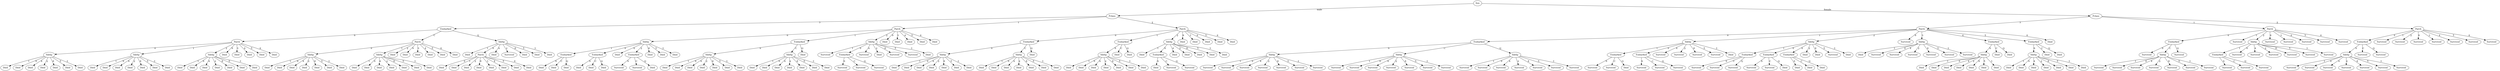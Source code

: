digraph Titanic {
	"498ba36c-857e-11eb-9189-4ccc6abbba53" [label=Sex]
	"498fbf62-857e-11eb-ad97-4ccc6abbba53" [label=Pclass]
	"49931868-857e-11eb-b3c4-4ccc6abbba53" [label=Embarked]
	"499622cc-857e-11eb-92b4-4ccc6abbba53" [label=Parch]
	"49973380-857e-11eb-b265-4ccc6abbba53" [label=SibSp]
	"49975a76-857e-11eb-984a-4ccc6abbba53" [label=Died]
	"49973380-857e-11eb-b265-4ccc6abbba53" -> "49975a76-857e-11eb-984a-4ccc6abbba53" [label=1]
	"4997816c-857e-11eb-8178-4ccc6abbba53" [label=Died]
	"49973380-857e-11eb-b265-4ccc6abbba53" -> "4997816c-857e-11eb-8178-4ccc6abbba53" [label=0]
	"4997a862-857e-11eb-801a-4ccc6abbba53" [label=Died]
	"49973380-857e-11eb-b265-4ccc6abbba53" -> "4997a862-857e-11eb-801a-4ccc6abbba53" [label=4]
	"4997a863-857e-11eb-b05a-4ccc6abbba53" [label=Died]
	"49973380-857e-11eb-b265-4ccc6abbba53" -> "4997a863-857e-11eb-b05a-4ccc6abbba53" [label=2]
	"4997cf58-857e-11eb-9d03-4ccc6abbba53" [label=Died]
	"49973380-857e-11eb-b265-4ccc6abbba53" -> "4997cf58-857e-11eb-9d03-4ccc6abbba53" [label=8]
	"4997f64c-857e-11eb-98c8-4ccc6abbba53" [label=Died]
	"49973380-857e-11eb-b265-4ccc6abbba53" -> "4997f64c-857e-11eb-98c8-4ccc6abbba53" [label=5]
	"49981d40-857e-11eb-87c3-4ccc6abbba53" [label=Died]
	"49973380-857e-11eb-b265-4ccc6abbba53" -> "49981d40-857e-11eb-87c3-4ccc6abbba53" [label=3]
	"499622cc-857e-11eb-92b4-4ccc6abbba53" -> "49973380-857e-11eb-b265-4ccc6abbba53" [label=0]
	"49990700-857e-11eb-9fc5-4ccc6abbba53" [label=SibSp]
	"49992df6-857e-11eb-8fd0-4ccc6abbba53" [label=Died]
	"49990700-857e-11eb-9fc5-4ccc6abbba53" -> "49992df6-857e-11eb-8fd0-4ccc6abbba53" [label=1]
	"499954ec-857e-11eb-ae34-4ccc6abbba53" [label=Died]
	"49990700-857e-11eb-9fc5-4ccc6abbba53" -> "499954ec-857e-11eb-ae34-4ccc6abbba53" [label=0]
	"49997be2-857e-11eb-92ad-4ccc6abbba53" [label=Died]
	"49990700-857e-11eb-9fc5-4ccc6abbba53" -> "49997be2-857e-11eb-92ad-4ccc6abbba53" [label=4]
	"49997be3-857e-11eb-b10e-4ccc6abbba53" [label=Died]
	"49990700-857e-11eb-9fc5-4ccc6abbba53" -> "49997be3-857e-11eb-b10e-4ccc6abbba53" [label=2]
	"4999a2d8-857e-11eb-b99f-4ccc6abbba53" [label=Died]
	"49990700-857e-11eb-9fc5-4ccc6abbba53" -> "4999a2d8-857e-11eb-b99f-4ccc6abbba53" [label=8]
	"4999c9ca-857e-11eb-a239-4ccc6abbba53" [label=Died]
	"49990700-857e-11eb-9fc5-4ccc6abbba53" -> "4999c9ca-857e-11eb-a239-4ccc6abbba53" [label=5]
	"4999f0c0-857e-11eb-ad06-4ccc6abbba53" [label=Died]
	"49990700-857e-11eb-9fc5-4ccc6abbba53" -> "4999f0c0-857e-11eb-ad06-4ccc6abbba53" [label=3]
	"499622cc-857e-11eb-92b4-4ccc6abbba53" -> "49990700-857e-11eb-9fc5-4ccc6abbba53" [label=1]
	"499b7658-857e-11eb-b822-4ccc6abbba53" [label=SibSp]
	"499b9d4c-857e-11eb-b512-4ccc6abbba53" [label=Died]
	"499b7658-857e-11eb-b822-4ccc6abbba53" -> "499b9d4c-857e-11eb-b512-4ccc6abbba53" [label=1]
	"499bc440-857e-11eb-ae77-4ccc6abbba53" [label=Died]
	"499b7658-857e-11eb-b822-4ccc6abbba53" -> "499bc440-857e-11eb-ae77-4ccc6abbba53" [label=0]
	"499beb36-857e-11eb-8b77-4ccc6abbba53" [label=Died]
	"499b7658-857e-11eb-b822-4ccc6abbba53" -> "499beb36-857e-11eb-8b77-4ccc6abbba53" [label=4]
	"499c122c-857e-11eb-a2d7-4ccc6abbba53" [label=Died]
	"499b7658-857e-11eb-b822-4ccc6abbba53" -> "499c122c-857e-11eb-a2d7-4ccc6abbba53" [label=2]
	"499c122d-857e-11eb-ac6c-4ccc6abbba53" [label=Died]
	"499b7658-857e-11eb-b822-4ccc6abbba53" -> "499c122d-857e-11eb-ac6c-4ccc6abbba53" [label=8]
	"499c3922-857e-11eb-bea0-4ccc6abbba53" [label=Died]
	"499b7658-857e-11eb-b822-4ccc6abbba53" -> "499c3922-857e-11eb-bea0-4ccc6abbba53" [label=5]
	"499c3923-857e-11eb-92ee-4ccc6abbba53" [label=Died]
	"499b7658-857e-11eb-b822-4ccc6abbba53" -> "499c3923-857e-11eb-92ee-4ccc6abbba53" [label=3]
	"499622cc-857e-11eb-92b4-4ccc6abbba53" -> "499b7658-857e-11eb-b822-4ccc6abbba53" [label=2]
	"499c6018-857e-11eb-88f2-4ccc6abbba53" [label=Died]
	"499622cc-857e-11eb-92b4-4ccc6abbba53" -> "499c6018-857e-11eb-88f2-4ccc6abbba53" [label=9]
	"499c6019-857e-11eb-97b0-4ccc6abbba53" [label=Died]
	"499622cc-857e-11eb-92b4-4ccc6abbba53" -> "499c6019-857e-11eb-97b0-4ccc6abbba53" [label=3]
	"499c870c-857e-11eb-9d4e-4ccc6abbba53" [label=Died]
	"499622cc-857e-11eb-92b4-4ccc6abbba53" -> "499c870c-857e-11eb-9d4e-4ccc6abbba53" [label=4]
	"499cae00-857e-11eb-a437-4ccc6abbba53" [label=Died]
	"499622cc-857e-11eb-92b4-4ccc6abbba53" -> "499cae00-857e-11eb-a437-4ccc6abbba53" [label=5]
	"499cae01-857e-11eb-a38c-4ccc6abbba53" [label=Died]
	"499622cc-857e-11eb-92b4-4ccc6abbba53" -> "499cae01-857e-11eb-a38c-4ccc6abbba53" [label=6]
	"49931868-857e-11eb-b3c4-4ccc6abbba53" -> "499622cc-857e-11eb-92b4-4ccc6abbba53" [label=S]
	"499e0c98-857e-11eb-aa0f-4ccc6abbba53" [label=Parch]
	"499ecf62-857e-11eb-a047-4ccc6abbba53" [label=SibSp]
	"499ecf63-857e-11eb-85e4-4ccc6abbba53" [label=Died]
	"499ecf62-857e-11eb-a047-4ccc6abbba53" -> "499ecf63-857e-11eb-85e4-4ccc6abbba53" [label=1]
	"499ef658-857e-11eb-87f0-4ccc6abbba53" [label=Died]
	"499ecf62-857e-11eb-a047-4ccc6abbba53" -> "499ef658-857e-11eb-87f0-4ccc6abbba53" [label=0]
	"499f1d4c-857e-11eb-8660-4ccc6abbba53" [label=Died]
	"499ecf62-857e-11eb-a047-4ccc6abbba53" -> "499f1d4c-857e-11eb-8660-4ccc6abbba53" [label=4]
	"499f4442-857e-11eb-b476-4ccc6abbba53" [label=Died]
	"499ecf62-857e-11eb-a047-4ccc6abbba53" -> "499f4442-857e-11eb-b476-4ccc6abbba53" [label=2]
	"499f6b36-857e-11eb-85b9-4ccc6abbba53" [label=Died]
	"499ecf62-857e-11eb-a047-4ccc6abbba53" -> "499f6b36-857e-11eb-85b9-4ccc6abbba53" [label=8]
	"499f6b37-857e-11eb-9233-4ccc6abbba53" [label=Died]
	"499ecf62-857e-11eb-a047-4ccc6abbba53" -> "499f6b37-857e-11eb-9233-4ccc6abbba53" [label=5]
	"499f922c-857e-11eb-9490-4ccc6abbba53" [label=Died]
	"499ecf62-857e-11eb-a047-4ccc6abbba53" -> "499f922c-857e-11eb-9490-4ccc6abbba53" [label=3]
	"499e0c98-857e-11eb-aa0f-4ccc6abbba53" -> "499ecf62-857e-11eb-a047-4ccc6abbba53" [label=0]
	"49a02e00-857e-11eb-a786-4ccc6abbba53" [label=SibSp]
	"49a054f6-857e-11eb-8140-4ccc6abbba53" [label=Died]
	"49a02e00-857e-11eb-a786-4ccc6abbba53" -> "49a054f6-857e-11eb-8140-4ccc6abbba53" [label=1]
	"49a054f7-857e-11eb-a833-4ccc6abbba53" [label=Died]
	"49a02e00-857e-11eb-a786-4ccc6abbba53" -> "49a054f7-857e-11eb-a833-4ccc6abbba53" [label=0]
	"49a07bec-857e-11eb-84a0-4ccc6abbba53" [label=Died]
	"49a02e00-857e-11eb-a786-4ccc6abbba53" -> "49a07bec-857e-11eb-84a0-4ccc6abbba53" [label=4]
	"49a0a2e2-857e-11eb-b929-4ccc6abbba53" [label=Died]
	"49a02e00-857e-11eb-a786-4ccc6abbba53" -> "49a0a2e2-857e-11eb-b929-4ccc6abbba53" [label=2]
	"49a0c9d8-857e-11eb-9e95-4ccc6abbba53" [label=Died]
	"49a02e00-857e-11eb-a786-4ccc6abbba53" -> "49a0c9d8-857e-11eb-9e95-4ccc6abbba53" [label=8]
	"49a0c9d9-857e-11eb-97c8-4ccc6abbba53" [label=Died]
	"49a02e00-857e-11eb-a786-4ccc6abbba53" -> "49a0c9d9-857e-11eb-97c8-4ccc6abbba53" [label=5]
	"49a0f0ca-857e-11eb-9a34-4ccc6abbba53" [label=Died]
	"49a02e00-857e-11eb-a786-4ccc6abbba53" -> "49a0f0ca-857e-11eb-9a34-4ccc6abbba53" [label=3]
	"499e0c98-857e-11eb-aa0f-4ccc6abbba53" -> "49a02e00-857e-11eb-a786-4ccc6abbba53" [label=1]
	"49a117c0-857e-11eb-b74a-4ccc6abbba53" [label=Died]
	"499e0c98-857e-11eb-aa0f-4ccc6abbba53" -> "49a117c0-857e-11eb-b74a-4ccc6abbba53" [label=2]
	"49a13eb6-857e-11eb-9f8a-4ccc6abbba53" [label=Died]
	"499e0c98-857e-11eb-aa0f-4ccc6abbba53" -> "49a13eb6-857e-11eb-9f8a-4ccc6abbba53" [label=9]
	"49a165ac-857e-11eb-9484-4ccc6abbba53" [label=Died]
	"499e0c98-857e-11eb-aa0f-4ccc6abbba53" -> "49a165ac-857e-11eb-9484-4ccc6abbba53" [label=3]
	"49a165ad-857e-11eb-a55f-4ccc6abbba53" [label=Died]
	"499e0c98-857e-11eb-aa0f-4ccc6abbba53" -> "49a165ad-857e-11eb-a55f-4ccc6abbba53" [label=4]
	"49a18ca2-857e-11eb-9dbe-4ccc6abbba53" [label=Died]
	"499e0c98-857e-11eb-aa0f-4ccc6abbba53" -> "49a18ca2-857e-11eb-9dbe-4ccc6abbba53" [label=5]
	"49a1b398-857e-11eb-bcfa-4ccc6abbba53" [label=Died]
	"499e0c98-857e-11eb-aa0f-4ccc6abbba53" -> "49a1b398-857e-11eb-bcfa-4ccc6abbba53" [label=6]
	"49931868-857e-11eb-b3c4-4ccc6abbba53" -> "499e0c98-857e-11eb-aa0f-4ccc6abbba53" [label=C]
	"49a31236-857e-11eb-ab79-4ccc6abbba53" [label=SibSp]
	"49a3392c-857e-11eb-bcfc-4ccc6abbba53" [label=Died]
	"49a31236-857e-11eb-ab79-4ccc6abbba53" -> "49a3392c-857e-11eb-bcfc-4ccc6abbba53" [label=1]
	"49a38718-857e-11eb-a217-4ccc6abbba53" [label=Parch]
	"49a3ae0a-857e-11eb-abb8-4ccc6abbba53" [label=Died]
	"49a38718-857e-11eb-a217-4ccc6abbba53" -> "49a3ae0a-857e-11eb-abb8-4ccc6abbba53" [label=0]
	"49a3d500-857e-11eb-96c6-4ccc6abbba53" [label=Died]
	"49a38718-857e-11eb-a217-4ccc6abbba53" -> "49a3d500-857e-11eb-96c6-4ccc6abbba53" [label=1]
	"49a3fbf6-857e-11eb-aa84-4ccc6abbba53" [label=Died]
	"49a38718-857e-11eb-a217-4ccc6abbba53" -> "49a3fbf6-857e-11eb-aa84-4ccc6abbba53" [label=2]
	"49a3fbf7-857e-11eb-b6c0-4ccc6abbba53" [label=Died]
	"49a38718-857e-11eb-a217-4ccc6abbba53" -> "49a3fbf7-857e-11eb-b6c0-4ccc6abbba53" [label=9]
	"49a422ec-857e-11eb-b4ad-4ccc6abbba53" [label=Died]
	"49a38718-857e-11eb-a217-4ccc6abbba53" -> "49a422ec-857e-11eb-b4ad-4ccc6abbba53" [label=3]
	"49a449e2-857e-11eb-b1fd-4ccc6abbba53" [label=Died]
	"49a38718-857e-11eb-a217-4ccc6abbba53" -> "49a449e2-857e-11eb-b1fd-4ccc6abbba53" [label=4]
	"49a470d8-857e-11eb-8de4-4ccc6abbba53" [label=Died]
	"49a38718-857e-11eb-a217-4ccc6abbba53" -> "49a470d8-857e-11eb-8de4-4ccc6abbba53" [label=5]
	"49a470d9-857e-11eb-98e2-4ccc6abbba53" [label=Died]
	"49a38718-857e-11eb-a217-4ccc6abbba53" -> "49a470d9-857e-11eb-98e2-4ccc6abbba53" [label=6]
	"49a31236-857e-11eb-ab79-4ccc6abbba53" -> "49a38718-857e-11eb-a217-4ccc6abbba53" [label=0]
	"49a4bec6-857e-11eb-8c33-4ccc6abbba53" [label=Died]
	"49a31236-857e-11eb-ab79-4ccc6abbba53" -> "49a4bec6-857e-11eb-8c33-4ccc6abbba53" [label=4]
	"49a4bec7-857e-11eb-869a-4ccc6abbba53" [label=Survived]
	"49a31236-857e-11eb-ab79-4ccc6abbba53" -> "49a4bec7-857e-11eb-869a-4ccc6abbba53" [label=2]
	"49a4e5b4-857e-11eb-a111-4ccc6abbba53" [label=Died]
	"49a31236-857e-11eb-ab79-4ccc6abbba53" -> "49a4e5b4-857e-11eb-a111-4ccc6abbba53" [label=8]
	"49a50ca8-857e-11eb-8266-4ccc6abbba53" [label=Died]
	"49a31236-857e-11eb-ab79-4ccc6abbba53" -> "49a50ca8-857e-11eb-8266-4ccc6abbba53" [label=5]
	"49a533ae-857e-11eb-a462-4ccc6abbba53" [label=Died]
	"49a31236-857e-11eb-ab79-4ccc6abbba53" -> "49a533ae-857e-11eb-a462-4ccc6abbba53" [label=3]
	"49931868-857e-11eb-b3c4-4ccc6abbba53" -> "49a31236-857e-11eb-ab79-4ccc6abbba53" [label=Q]
	"498fbf62-857e-11eb-ad97-4ccc6abbba53" -> "49931868-857e-11eb-b3c4-4ccc6abbba53" [label=3]
	"49a7c9f4-857e-11eb-b627-4ccc6abbba53" [label=Parch]
	"49a94f8a-857e-11eb-a36f-4ccc6abbba53" [label=SibSp]
	"49a9eb5e-857e-11eb-822b-4ccc6abbba53" [label=Embarked]
	"49aa1254-857e-11eb-bfe6-4ccc6abbba53" [label=Died]
	"49a9eb5e-857e-11eb-822b-4ccc6abbba53" -> "49aa1254-857e-11eb-bfe6-4ccc6abbba53" [label=S]
	"49aa394a-857e-11eb-827e-4ccc6abbba53" [label=Died]
	"49a9eb5e-857e-11eb-822b-4ccc6abbba53" -> "49aa394a-857e-11eb-827e-4ccc6abbba53" [label=C]
	"49aa6040-857e-11eb-a8b7-4ccc6abbba53" [label=Died]
	"49a9eb5e-857e-11eb-822b-4ccc6abbba53" -> "49aa6040-857e-11eb-a8b7-4ccc6abbba53" [label=Q]
	"49a94f8a-857e-11eb-a36f-4ccc6abbba53" -> "49a9eb5e-857e-11eb-822b-4ccc6abbba53" [label=1]
	"49aafc14-857e-11eb-9142-4ccc6abbba53" [label=Embarked]
	"49ab230a-857e-11eb-8a88-4ccc6abbba53" [label=Died]
	"49aafc14-857e-11eb-9142-4ccc6abbba53" -> "49ab230a-857e-11eb-8a88-4ccc6abbba53" [label=S]
	"49ab4a00-857e-11eb-800b-4ccc6abbba53" [label=Died]
	"49aafc14-857e-11eb-9142-4ccc6abbba53" -> "49ab4a00-857e-11eb-800b-4ccc6abbba53" [label=C]
	"49ab4a01-857e-11eb-bd1e-4ccc6abbba53" [label=Died]
	"49aafc14-857e-11eb-9142-4ccc6abbba53" -> "49ab4a01-857e-11eb-bd1e-4ccc6abbba53" [label=Q]
	"49a94f8a-857e-11eb-a36f-4ccc6abbba53" -> "49aafc14-857e-11eb-9142-4ccc6abbba53" [label=0]
	"49ab70f6-857e-11eb-b953-4ccc6abbba53" [label=Died]
	"49a94f8a-857e-11eb-a36f-4ccc6abbba53" -> "49ab70f6-857e-11eb-b953-4ccc6abbba53" [label=4]
	"49ac0ccc-857e-11eb-a195-4ccc6abbba53" [label=Embarked]
	"49ac33c0-857e-11eb-8eb9-4ccc6abbba53" [label=Survived]
	"49ac0ccc-857e-11eb-a195-4ccc6abbba53" -> "49ac33c0-857e-11eb-8eb9-4ccc6abbba53" [label=S]
	"49ac5ab6-857e-11eb-b664-4ccc6abbba53" [label=Survived]
	"49ac0ccc-857e-11eb-a195-4ccc6abbba53" -> "49ac5ab6-857e-11eb-b664-4ccc6abbba53" [label=C]
	"49ac5ab7-857e-11eb-afc3-4ccc6abbba53" [label=Died]
	"49ac0ccc-857e-11eb-a195-4ccc6abbba53" -> "49ac5ab7-857e-11eb-afc3-4ccc6abbba53" [label=Q]
	"49a94f8a-857e-11eb-a36f-4ccc6abbba53" -> "49ac0ccc-857e-11eb-a195-4ccc6abbba53" [label=2]
	"49ac81a8-857e-11eb-bdae-4ccc6abbba53" [label=Died]
	"49a94f8a-857e-11eb-a36f-4ccc6abbba53" -> "49ac81a8-857e-11eb-bdae-4ccc6abbba53" [label=8]
	"49aca89e-857e-11eb-a6b0-4ccc6abbba53" [label=Died]
	"49a94f8a-857e-11eb-a36f-4ccc6abbba53" -> "49aca89e-857e-11eb-a6b0-4ccc6abbba53" [label=5]
	"49accf94-857e-11eb-8ee9-4ccc6abbba53" [label=Died]
	"49a94f8a-857e-11eb-a36f-4ccc6abbba53" -> "49accf94-857e-11eb-8ee9-4ccc6abbba53" [label=3]
	"49a7c9f4-857e-11eb-b627-4ccc6abbba53" -> "49a94f8a-857e-11eb-a36f-4ccc6abbba53" [label=0]
	"49ade04a-857e-11eb-90e8-4ccc6abbba53" [label=Embarked]
	"49ae7c1c-857e-11eb-9d26-4ccc6abbba53" [label=SibSp]
	"49aea30a-857e-11eb-b616-4ccc6abbba53" [label=Died]
	"49ae7c1c-857e-11eb-9d26-4ccc6abbba53" -> "49aea30a-857e-11eb-b616-4ccc6abbba53" [label=1]
	"49aea30b-857e-11eb-8a84-4ccc6abbba53" [label=Died]
	"49ae7c1c-857e-11eb-9d26-4ccc6abbba53" -> "49aea30b-857e-11eb-8a84-4ccc6abbba53" [label=0]
	"49aeca00-857e-11eb-85e0-4ccc6abbba53" [label=Died]
	"49ae7c1c-857e-11eb-9d26-4ccc6abbba53" -> "49aeca00-857e-11eb-85e0-4ccc6abbba53" [label=4]
	"49aef0f6-857e-11eb-9751-4ccc6abbba53" [label=Died]
	"49ae7c1c-857e-11eb-9d26-4ccc6abbba53" -> "49aef0f6-857e-11eb-9751-4ccc6abbba53" [label=2]
	"49af17ec-857e-11eb-a254-4ccc6abbba53" [label=Died]
	"49ae7c1c-857e-11eb-9d26-4ccc6abbba53" -> "49af17ec-857e-11eb-a254-4ccc6abbba53" [label=8]
	"49af3ee2-857e-11eb-a501-4ccc6abbba53" [label=Died]
	"49ae7c1c-857e-11eb-9d26-4ccc6abbba53" -> "49af3ee2-857e-11eb-a501-4ccc6abbba53" [label=5]
	"49af3ee3-857e-11eb-839f-4ccc6abbba53" [label=Died]
	"49ae7c1c-857e-11eb-9d26-4ccc6abbba53" -> "49af3ee3-857e-11eb-839f-4ccc6abbba53" [label=3]
	"49ade04a-857e-11eb-90e8-4ccc6abbba53" -> "49ae7c1c-857e-11eb-9d26-4ccc6abbba53" [label=S]
	"49afdab6-857e-11eb-bc0d-4ccc6abbba53" [label=SibSp]
	"49b001ac-857e-11eb-9d51-4ccc6abbba53" [label=Died]
	"49afdab6-857e-11eb-bc0d-4ccc6abbba53" -> "49b001ac-857e-11eb-9d51-4ccc6abbba53" [label=1]
	"49b0289e-857e-11eb-a946-4ccc6abbba53" [label=Died]
	"49afdab6-857e-11eb-bc0d-4ccc6abbba53" -> "49b0289e-857e-11eb-a946-4ccc6abbba53" [label=0]
	"49b04f94-857e-11eb-8a62-4ccc6abbba53" [label=Died]
	"49afdab6-857e-11eb-bc0d-4ccc6abbba53" -> "49b04f94-857e-11eb-8a62-4ccc6abbba53" [label=4]
	"49b04f95-857e-11eb-903e-4ccc6abbba53" [label=Died]
	"49afdab6-857e-11eb-bc0d-4ccc6abbba53" -> "49b04f95-857e-11eb-903e-4ccc6abbba53" [label=2]
	"49b0768a-857e-11eb-9703-4ccc6abbba53" [label=Died]
	"49afdab6-857e-11eb-bc0d-4ccc6abbba53" -> "49b0768a-857e-11eb-9703-4ccc6abbba53" [label=8]
	"49b09d80-857e-11eb-9314-4ccc6abbba53" [label=Died]
	"49afdab6-857e-11eb-bc0d-4ccc6abbba53" -> "49b09d80-857e-11eb-9314-4ccc6abbba53" [label=5]
	"49b0c476-857e-11eb-a553-4ccc6abbba53" [label=Died]
	"49afdab6-857e-11eb-bc0d-4ccc6abbba53" -> "49b0c476-857e-11eb-a553-4ccc6abbba53" [label=3]
	"49ade04a-857e-11eb-90e8-4ccc6abbba53" -> "49afdab6-857e-11eb-bc0d-4ccc6abbba53" [label=C]
	"49b0eb6e-857e-11eb-8d7c-4ccc6abbba53" [label=Died]
	"49ade04a-857e-11eb-90e8-4ccc6abbba53" -> "49b0eb6e-857e-11eb-8d7c-4ccc6abbba53" [label=Q]
	"49a7c9f4-857e-11eb-b627-4ccc6abbba53" -> "49ade04a-857e-11eb-90e8-4ccc6abbba53" [label=1]
	"49b22318-857e-11eb-80a4-4ccc6abbba53" [label=SibSp]
	"49b24a0a-857e-11eb-9e02-4ccc6abbba53" [label=Survived]
	"49b22318-857e-11eb-80a4-4ccc6abbba53" -> "49b24a0a-857e-11eb-9e02-4ccc6abbba53" [label=1]
	"49b2beec-857e-11eb-965b-4ccc6abbba53" [label=Embarked]
	"49b2e5e2-857e-11eb-93f8-4ccc6abbba53" [label=Survived]
	"49b2beec-857e-11eb-965b-4ccc6abbba53" -> "49b2e5e2-857e-11eb-93f8-4ccc6abbba53" [label=S]
	"49b30cd4-857e-11eb-86b6-4ccc6abbba53" [label=Survived]
	"49b2beec-857e-11eb-965b-4ccc6abbba53" -> "49b30cd4-857e-11eb-86b6-4ccc6abbba53" [label=C]
	"49b333ca-857e-11eb-8c9e-4ccc6abbba53" [label=Survived]
	"49b2beec-857e-11eb-965b-4ccc6abbba53" -> "49b333ca-857e-11eb-8c9e-4ccc6abbba53" [label=Q]
	"49b22318-857e-11eb-80a4-4ccc6abbba53" -> "49b2beec-857e-11eb-965b-4ccc6abbba53" [label=0]
	"49b333cb-857e-11eb-887b-4ccc6abbba53" [label=Survived]
	"49b22318-857e-11eb-80a4-4ccc6abbba53" -> "49b333cb-857e-11eb-887b-4ccc6abbba53" [label=4]
	"49b35ac6-857e-11eb-bc3e-4ccc6abbba53" [label=Died]
	"49b22318-857e-11eb-80a4-4ccc6abbba53" -> "49b35ac6-857e-11eb-bc3e-4ccc6abbba53" [label=2]
	"49b381b6-857e-11eb-aa92-4ccc6abbba53" [label=Survived]
	"49b22318-857e-11eb-80a4-4ccc6abbba53" -> "49b381b6-857e-11eb-aa92-4ccc6abbba53" [label=8]
	"49b381b7-857e-11eb-b24f-4ccc6abbba53" [label=Survived]
	"49b22318-857e-11eb-80a4-4ccc6abbba53" -> "49b381b7-857e-11eb-b24f-4ccc6abbba53" [label=5]
	"49b3a8ac-857e-11eb-9e3d-4ccc6abbba53" [label=Died]
	"49b22318-857e-11eb-80a4-4ccc6abbba53" -> "49b3a8ac-857e-11eb-9e3d-4ccc6abbba53" [label=3]
	"49a7c9f4-857e-11eb-b627-4ccc6abbba53" -> "49b22318-857e-11eb-80a4-4ccc6abbba53" [label=2]
	"49b3cf9e-857e-11eb-93d0-4ccc6abbba53" [label=Died]
	"49a7c9f4-857e-11eb-b627-4ccc6abbba53" -> "49b3cf9e-857e-11eb-93d0-4ccc6abbba53" [label=9]
	"49b3cf9f-857e-11eb-a268-4ccc6abbba53" [label=Died]
	"49a7c9f4-857e-11eb-b627-4ccc6abbba53" -> "49b3cf9f-857e-11eb-a268-4ccc6abbba53" [label=3]
	"49b3f698-857e-11eb-858a-4ccc6abbba53" [label=Died]
	"49a7c9f4-857e-11eb-b627-4ccc6abbba53" -> "49b3f698-857e-11eb-858a-4ccc6abbba53" [label=4]
	"49b41d8a-857e-11eb-8629-4ccc6abbba53" [label=Died]
	"49a7c9f4-857e-11eb-b627-4ccc6abbba53" -> "49b41d8a-857e-11eb-8629-4ccc6abbba53" [label=5]
	"49b44480-857e-11eb-9c5f-4ccc6abbba53" [label=Died]
	"49a7c9f4-857e-11eb-b627-4ccc6abbba53" -> "49b44480-857e-11eb-9c5f-4ccc6abbba53" [label=6]
	"498fbf62-857e-11eb-ad97-4ccc6abbba53" -> "49a7c9f4-857e-11eb-b627-4ccc6abbba53" [label=1]
	"49b63ef6-857e-11eb-8090-4ccc6abbba53" [label=Parch]
	"49b79d94-857e-11eb-ae3b-4ccc6abbba53" [label=Embarked]
	"49b86130-857e-11eb-afef-4ccc6abbba53" [label=SibSp]
	"49b86131-857e-11eb-8b45-4ccc6abbba53" [label=Died]
	"49b86130-857e-11eb-afef-4ccc6abbba53" -> "49b86131-857e-11eb-8b45-4ccc6abbba53" [label=1]
	"49b8881c-857e-11eb-8f7f-4ccc6abbba53" [label=Died]
	"49b86130-857e-11eb-afef-4ccc6abbba53" -> "49b8881c-857e-11eb-8f7f-4ccc6abbba53" [label=0]
	"49b8af18-857e-11eb-ab56-4ccc6abbba53" [label=Died]
	"49b86130-857e-11eb-afef-4ccc6abbba53" -> "49b8af18-857e-11eb-ab56-4ccc6abbba53" [label=4]
	"49b8af19-857e-11eb-a95a-4ccc6abbba53" [label=Died]
	"49b86130-857e-11eb-afef-4ccc6abbba53" -> "49b8af19-857e-11eb-a95a-4ccc6abbba53" [label=2]
	"49b8d608-857e-11eb-b868-4ccc6abbba53" [label=Died]
	"49b86130-857e-11eb-afef-4ccc6abbba53" -> "49b8d608-857e-11eb-b868-4ccc6abbba53" [label=8]
	"49b8fd2e-857e-11eb-8b7a-4ccc6abbba53" [label=Died]
	"49b86130-857e-11eb-afef-4ccc6abbba53" -> "49b8fd2e-857e-11eb-8b7a-4ccc6abbba53" [label=5]
	"49b923f8-857e-11eb-805d-4ccc6abbba53" [label=Died]
	"49b86130-857e-11eb-afef-4ccc6abbba53" -> "49b923f8-857e-11eb-805d-4ccc6abbba53" [label=3]
	"49b79d94-857e-11eb-ae3b-4ccc6abbba53" -> "49b86130-857e-11eb-afef-4ccc6abbba53" [label=S]
	"49b998d4-857e-11eb-9bc8-4ccc6abbba53" [label=SibSp]
	"49b9bfcc-857e-11eb-820d-4ccc6abbba53" [label=Died]
	"49b998d4-857e-11eb-9bc8-4ccc6abbba53" -> "49b9bfcc-857e-11eb-820d-4ccc6abbba53" [label=1]
	"49b9e6c0-857e-11eb-8589-4ccc6abbba53" [label=Died]
	"49b998d4-857e-11eb-9bc8-4ccc6abbba53" -> "49b9e6c0-857e-11eb-8589-4ccc6abbba53" [label=0]
	"49b9e6c1-857e-11eb-9173-4ccc6abbba53" [label=Died]
	"49b998d4-857e-11eb-9bc8-4ccc6abbba53" -> "49b9e6c1-857e-11eb-9173-4ccc6abbba53" [label=4]
	"49ba0db4-857e-11eb-b25d-4ccc6abbba53" [label=Died]
	"49b998d4-857e-11eb-9bc8-4ccc6abbba53" -> "49ba0db4-857e-11eb-b25d-4ccc6abbba53" [label=2]
	"49ba34ac-857e-11eb-9b4d-4ccc6abbba53" [label=Died]
	"49b998d4-857e-11eb-9bc8-4ccc6abbba53" -> "49ba34ac-857e-11eb-9b4d-4ccc6abbba53" [label=8]
	"49ba5b9e-857e-11eb-9341-4ccc6abbba53" [label=Died]
	"49b998d4-857e-11eb-9bc8-4ccc6abbba53" -> "49ba5b9e-857e-11eb-9341-4ccc6abbba53" [label=5]
	"49ba8294-857e-11eb-a52f-4ccc6abbba53" [label=Died]
	"49b998d4-857e-11eb-9bc8-4ccc6abbba53" -> "49ba8294-857e-11eb-a52f-4ccc6abbba53" [label=3]
	"49b79d94-857e-11eb-ae3b-4ccc6abbba53" -> "49b998d4-857e-11eb-9bc8-4ccc6abbba53" [label=C]
	"49ba8295-857e-11eb-83eb-4ccc6abbba53" [label=Died]
	"49b79d94-857e-11eb-ae3b-4ccc6abbba53" -> "49ba8295-857e-11eb-83eb-4ccc6abbba53" [label=Q]
	"49b63ef6-857e-11eb-8090-4ccc6abbba53" -> "49b79d94-857e-11eb-ae3b-4ccc6abbba53" [label=0]
	"49bb9348-857e-11eb-8795-4ccc6abbba53" [label=Embarked]
	"49bc561a-857e-11eb-b8a1-4ccc6abbba53" [label=SibSp]
	"49bc7d0c-857e-11eb-b0c2-4ccc6abbba53" [label=Died]
	"49bc561a-857e-11eb-b8a1-4ccc6abbba53" -> "49bc7d0c-857e-11eb-b0c2-4ccc6abbba53" [label=1]
	"49bc7d0d-857e-11eb-b1c7-4ccc6abbba53" [label=Died]
	"49bc561a-857e-11eb-b8a1-4ccc6abbba53" -> "49bc7d0d-857e-11eb-b1c7-4ccc6abbba53" [label=0]
	"49bca3fe-857e-11eb-8d49-4ccc6abbba53" [label=Died]
	"49bc561a-857e-11eb-b8a1-4ccc6abbba53" -> "49bca3fe-857e-11eb-8d49-4ccc6abbba53" [label=4]
	"49bccb00-857e-11eb-8609-4ccc6abbba53" [label=Died]
	"49bc561a-857e-11eb-b8a1-4ccc6abbba53" -> "49bccb00-857e-11eb-8609-4ccc6abbba53" [label=2]
	"49bcf1f0-857e-11eb-8a19-4ccc6abbba53" [label=Died]
	"49bc561a-857e-11eb-b8a1-4ccc6abbba53" -> "49bcf1f0-857e-11eb-8a19-4ccc6abbba53" [label=8]
	"49bd18e6-857e-11eb-9a90-4ccc6abbba53" [label=Died]
	"49bc561a-857e-11eb-b8a1-4ccc6abbba53" -> "49bd18e6-857e-11eb-9a90-4ccc6abbba53" [label=5]
	"49bd3fd2-857e-11eb-8123-4ccc6abbba53" [label=Died]
	"49bc561a-857e-11eb-b8a1-4ccc6abbba53" -> "49bd3fd2-857e-11eb-8123-4ccc6abbba53" [label=3]
	"49bb9348-857e-11eb-8795-4ccc6abbba53" -> "49bc561a-857e-11eb-b8a1-4ccc6abbba53" [label=S]
	"49bd3fd3-857e-11eb-b3ce-4ccc6abbba53" [label=Died]
	"49bb9348-857e-11eb-8795-4ccc6abbba53" -> "49bd3fd3-857e-11eb-b3ce-4ccc6abbba53" [label=C]
	"49bd66ca-857e-11eb-bcf3-4ccc6abbba53" [label=Died]
	"49bb9348-857e-11eb-8795-4ccc6abbba53" -> "49bd66ca-857e-11eb-bcf3-4ccc6abbba53" [label=Q]
	"49b63ef6-857e-11eb-8090-4ccc6abbba53" -> "49bb9348-857e-11eb-8795-4ccc6abbba53" [label=1]
	"49be7786-857e-11eb-a370-4ccc6abbba53" [label=SibSp]
	"49be7787-857e-11eb-b990-4ccc6abbba53" [label=Died]
	"49be7786-857e-11eb-a370-4ccc6abbba53" -> "49be7787-857e-11eb-b990-4ccc6abbba53" [label=1]
	"49bf1362-857e-11eb-885b-4ccc6abbba53" [label=Embarked]
	"49bf1363-857e-11eb-8dcc-4ccc6abbba53" [label=Died]
	"49bf1362-857e-11eb-885b-4ccc6abbba53" -> "49bf1363-857e-11eb-8dcc-4ccc6abbba53" [label=S]
	"49bf3a52-857e-11eb-af9c-4ccc6abbba53" [label=Survived]
	"49bf1362-857e-11eb-885b-4ccc6abbba53" -> "49bf3a52-857e-11eb-af9c-4ccc6abbba53" [label=C]
	"49bf6076-857e-11eb-b697-4ccc6abbba53" [label=Survived]
	"49bf1362-857e-11eb-885b-4ccc6abbba53" -> "49bf6076-857e-11eb-b697-4ccc6abbba53" [label=Q]
	"49be7786-857e-11eb-a370-4ccc6abbba53" -> "49bf1362-857e-11eb-885b-4ccc6abbba53" [label=0]
	"49bf6077-857e-11eb-93ab-4ccc6abbba53" [label=Died]
	"49be7786-857e-11eb-a370-4ccc6abbba53" -> "49bf6077-857e-11eb-93ab-4ccc6abbba53" [label=4]
	"49bf8852-857e-11eb-96f5-4ccc6abbba53" [label=Died]
	"49be7786-857e-11eb-a370-4ccc6abbba53" -> "49bf8852-857e-11eb-96f5-4ccc6abbba53" [label=2]
	"49bfaf50-857e-11eb-9854-4ccc6abbba53" [label=Died]
	"49be7786-857e-11eb-a370-4ccc6abbba53" -> "49bfaf50-857e-11eb-9854-4ccc6abbba53" [label=8]
	"49bfd5f6-857e-11eb-8391-4ccc6abbba53" [label=Died]
	"49be7786-857e-11eb-a370-4ccc6abbba53" -> "49bfd5f6-857e-11eb-8391-4ccc6abbba53" [label=5]
	"49bffcee-857e-11eb-b255-4ccc6abbba53" [label=Died]
	"49be7786-857e-11eb-a370-4ccc6abbba53" -> "49bffcee-857e-11eb-b255-4ccc6abbba53" [label=3]
	"49b63ef6-857e-11eb-8090-4ccc6abbba53" -> "49be7786-857e-11eb-a370-4ccc6abbba53" [label=2]
	"49bffcef-857e-11eb-95a0-4ccc6abbba53" [label=Died]
	"49b63ef6-857e-11eb-8090-4ccc6abbba53" -> "49bffcef-857e-11eb-95a0-4ccc6abbba53" [label=9]
	"49c023e2-857e-11eb-9b8a-4ccc6abbba53" [label=Died]
	"49b63ef6-857e-11eb-8090-4ccc6abbba53" -> "49c023e2-857e-11eb-9b8a-4ccc6abbba53" [label=3]
	"49c04afe-857e-11eb-8bc6-4ccc6abbba53" [label=Died]
	"49b63ef6-857e-11eb-8090-4ccc6abbba53" -> "49c04afe-857e-11eb-8bc6-4ccc6abbba53" [label=4]
	"49c071f4-857e-11eb-b4dd-4ccc6abbba53" [label=Died]
	"49b63ef6-857e-11eb-8090-4ccc6abbba53" -> "49c071f4-857e-11eb-b4dd-4ccc6abbba53" [label=5]
	"49c098e8-857e-11eb-9570-4ccc6abbba53" [label=Died]
	"49b63ef6-857e-11eb-8090-4ccc6abbba53" -> "49c098e8-857e-11eb-9570-4ccc6abbba53" [label=6]
	"498fbf62-857e-11eb-ad97-4ccc6abbba53" -> "49b63ef6-857e-11eb-8090-4ccc6abbba53" [label=2]
	"498ba36c-857e-11eb-9189-4ccc6abbba53" -> "498fbf62-857e-11eb-ad97-4ccc6abbba53" [label=male]
	"49c4dbba-857e-11eb-81db-4ccc6abbba53" [label=Pclass]
	"49c85bca-857e-11eb-9b3f-4ccc6abbba53" [label=Parch]
	"49ca0852-857e-11eb-a27c-4ccc6abbba53" [label=Embarked]
	"49cacb1e-857e-11eb-8d5b-4ccc6abbba53" [label=SibSp]
	"49caf214-857e-11eb-9109-4ccc6abbba53" [label=Survived]
	"49cacb1e-857e-11eb-8d5b-4ccc6abbba53" -> "49caf214-857e-11eb-9109-4ccc6abbba53" [label=1]
	"49cb190a-857e-11eb-b8a2-4ccc6abbba53" [label=Survived]
	"49cacb1e-857e-11eb-8d5b-4ccc6abbba53" -> "49cb190a-857e-11eb-b8a2-4ccc6abbba53" [label=0]
	"49cb3ffa-857e-11eb-81ff-4ccc6abbba53" [label=Survived]
	"49cacb1e-857e-11eb-8d5b-4ccc6abbba53" -> "49cb3ffa-857e-11eb-81ff-4ccc6abbba53" [label=4]
	"49cb66fe-857e-11eb-8ec5-4ccc6abbba53" [label=Survived]
	"49cacb1e-857e-11eb-8d5b-4ccc6abbba53" -> "49cb66fe-857e-11eb-8ec5-4ccc6abbba53" [label=2]
	"49cb8de8-857e-11eb-8150-4ccc6abbba53" [label=Survived]
	"49cacb1e-857e-11eb-8d5b-4ccc6abbba53" -> "49cb8de8-857e-11eb-8150-4ccc6abbba53" [label=8]
	"49cb8de9-857e-11eb-a869-4ccc6abbba53" [label=Survived]
	"49cacb1e-857e-11eb-8d5b-4ccc6abbba53" -> "49cb8de9-857e-11eb-a869-4ccc6abbba53" [label=5]
	"49cbb4e4-857e-11eb-a52d-4ccc6abbba53" [label=Survived]
	"49cacb1e-857e-11eb-8d5b-4ccc6abbba53" -> "49cbb4e4-857e-11eb-a52d-4ccc6abbba53" [label=3]
	"49ca0852-857e-11eb-a27c-4ccc6abbba53" -> "49cacb1e-857e-11eb-8d5b-4ccc6abbba53" [label=S]
	"49cc50b6-857e-11eb-a902-4ccc6abbba53" [label=SibSp]
	"49cc50b7-857e-11eb-9d90-4ccc6abbba53" [label=Survived]
	"49cc50b6-857e-11eb-a902-4ccc6abbba53" -> "49cc50b7-857e-11eb-9d90-4ccc6abbba53" [label=1]
	"49cc77a8-857e-11eb-ae95-4ccc6abbba53" [label=Survived]
	"49cc50b6-857e-11eb-a902-4ccc6abbba53" -> "49cc77a8-857e-11eb-ae95-4ccc6abbba53" [label=0]
	"49cc9e9e-857e-11eb-ab33-4ccc6abbba53" [label=Survived]
	"49cc50b6-857e-11eb-a902-4ccc6abbba53" -> "49cc9e9e-857e-11eb-ab33-4ccc6abbba53" [label=4]
	"49ccc592-857e-11eb-b4e9-4ccc6abbba53" [label=Survived]
	"49cc50b6-857e-11eb-a902-4ccc6abbba53" -> "49ccc592-857e-11eb-b4e9-4ccc6abbba53" [label=2]
	"49ccec94-857e-11eb-948d-4ccc6abbba53" [label=Survived]
	"49cc50b6-857e-11eb-a902-4ccc6abbba53" -> "49ccec94-857e-11eb-948d-4ccc6abbba53" [label=8]
	"49ccec95-857e-11eb-ae70-4ccc6abbba53" [label=Survived]
	"49cc50b6-857e-11eb-a902-4ccc6abbba53" -> "49ccec95-857e-11eb-ae70-4ccc6abbba53" [label=5]
	"49cd137e-857e-11eb-b257-4ccc6abbba53" [label=Survived]
	"49cc50b6-857e-11eb-a902-4ccc6abbba53" -> "49cd137e-857e-11eb-b257-4ccc6abbba53" [label=3]
	"49ca0852-857e-11eb-a27c-4ccc6abbba53" -> "49cc50b6-857e-11eb-a902-4ccc6abbba53" [label=C]
	"49cdd648-857e-11eb-acae-4ccc6abbba53" [label=SibSp]
	"49cdfd40-857e-11eb-bb3b-4ccc6abbba53" [label=Survived]
	"49cdd648-857e-11eb-acae-4ccc6abbba53" -> "49cdfd40-857e-11eb-bb3b-4ccc6abbba53" [label=1]
	"49cdfd41-857e-11eb-a8e1-4ccc6abbba53" [label=Survived]
	"49cdd648-857e-11eb-acae-4ccc6abbba53" -> "49cdfd41-857e-11eb-a8e1-4ccc6abbba53" [label=0]
	"49ce2434-857e-11eb-9040-4ccc6abbba53" [label=Survived]
	"49cdd648-857e-11eb-acae-4ccc6abbba53" -> "49ce2434-857e-11eb-9040-4ccc6abbba53" [label=4]
	"49ce4b28-857e-11eb-833d-4ccc6abbba53" [label=Survived]
	"49cdd648-857e-11eb-acae-4ccc6abbba53" -> "49ce4b28-857e-11eb-833d-4ccc6abbba53" [label=2]
	"49ce721e-857e-11eb-8d49-4ccc6abbba53" [label=Survived]
	"49cdd648-857e-11eb-acae-4ccc6abbba53" -> "49ce721e-857e-11eb-8d49-4ccc6abbba53" [label=8]
	"49ce721f-857e-11eb-9c83-4ccc6abbba53" [label=Survived]
	"49cdd648-857e-11eb-acae-4ccc6abbba53" -> "49ce721f-857e-11eb-9c83-4ccc6abbba53" [label=5]
	"49ce9918-857e-11eb-a533-4ccc6abbba53" [label=Survived]
	"49cdd648-857e-11eb-acae-4ccc6abbba53" -> "49ce9918-857e-11eb-a533-4ccc6abbba53" [label=3]
	"49ca0852-857e-11eb-a27c-4ccc6abbba53" -> "49cdd648-857e-11eb-acae-4ccc6abbba53" [label=Q]
	"49c85bca-857e-11eb-9b3f-4ccc6abbba53" -> "49ca0852-857e-11eb-a27c-4ccc6abbba53" [label=0]
	"49d01ea6-857e-11eb-b86d-4ccc6abbba53" [label=SibSp]
	"49d0e186-857e-11eb-a272-4ccc6abbba53" [label=Embarked]
	"49d10866-857e-11eb-a2a9-4ccc6abbba53" [label=Survived]
	"49d0e186-857e-11eb-a272-4ccc6abbba53" -> "49d10866-857e-11eb-a2a9-4ccc6abbba53" [label=S]
	"49d12f64-857e-11eb-a797-4ccc6abbba53" [label=Survived]
	"49d0e186-857e-11eb-a272-4ccc6abbba53" -> "49d12f64-857e-11eb-a797-4ccc6abbba53" [label=C]
	"49d12f65-857e-11eb-8ad6-4ccc6abbba53" [label=Died]
	"49d0e186-857e-11eb-a272-4ccc6abbba53" -> "49d12f65-857e-11eb-8ad6-4ccc6abbba53" [label=Q]
	"49d01ea6-857e-11eb-b86d-4ccc6abbba53" -> "49d0e186-857e-11eb-a272-4ccc6abbba53" [label=1]
	"49d1cb3a-857e-11eb-ba22-4ccc6abbba53" [label=Embarked]
	"49d1f228-857e-11eb-a07d-4ccc6abbba53" [label=Survived]
	"49d1cb3a-857e-11eb-ba22-4ccc6abbba53" -> "49d1f228-857e-11eb-a07d-4ccc6abbba53" [label=S]
	"49d21858-857e-11eb-913f-4ccc6abbba53" [label=Survived]
	"49d1cb3a-857e-11eb-ba22-4ccc6abbba53" -> "49d21858-857e-11eb-913f-4ccc6abbba53" [label=C]
	"49d21859-857e-11eb-b4de-4ccc6abbba53" [label=Survived]
	"49d1cb3a-857e-11eb-ba22-4ccc6abbba53" -> "49d21859-857e-11eb-b4de-4ccc6abbba53" [label=Q]
	"49d01ea6-857e-11eb-b86d-4ccc6abbba53" -> "49d1cb3a-857e-11eb-ba22-4ccc6abbba53" [label=0]
	"49d24018-857e-11eb-bba0-4ccc6abbba53" [label=Survived]
	"49d01ea6-857e-11eb-b86d-4ccc6abbba53" -> "49d24018-857e-11eb-bba0-4ccc6abbba53" [label=4]
	"49d2670a-857e-11eb-b6a9-4ccc6abbba53" [label=Survived]
	"49d01ea6-857e-11eb-b86d-4ccc6abbba53" -> "49d2670a-857e-11eb-b6a9-4ccc6abbba53" [label=2]
	"49d28d38-857e-11eb-a819-4ccc6abbba53" [label=Survived]
	"49d01ea6-857e-11eb-b86d-4ccc6abbba53" -> "49d28d38-857e-11eb-a819-4ccc6abbba53" [label=8]
	"49d28d39-857e-11eb-b9d4-4ccc6abbba53" [label=Survived]
	"49d01ea6-857e-11eb-b86d-4ccc6abbba53" -> "49d28d39-857e-11eb-b9d4-4ccc6abbba53" [label=5]
	"49d2b42c-857e-11eb-ada3-4ccc6abbba53" [label=Died]
	"49d01ea6-857e-11eb-b86d-4ccc6abbba53" -> "49d2b42c-857e-11eb-ada3-4ccc6abbba53" [label=3]
	"49c85bca-857e-11eb-9b3f-4ccc6abbba53" -> "49d01ea6-857e-11eb-b86d-4ccc6abbba53" [label=1]
	"49d4d662-857e-11eb-b7fa-4ccc6abbba53" [label=SibSp]
	"49d5244c-857e-11eb-a858-4ccc6abbba53" [label=Embarked]
	"49d54b42-857e-11eb-9724-4ccc6abbba53" [label=Survived]
	"49d5244c-857e-11eb-a858-4ccc6abbba53" -> "49d54b42-857e-11eb-9724-4ccc6abbba53" [label=S]
	"49d57238-857e-11eb-bddb-4ccc6abbba53" [label=Survived]
	"49d5244c-857e-11eb-a858-4ccc6abbba53" -> "49d57238-857e-11eb-bddb-4ccc6abbba53" [label=C]
	"49d57239-857e-11eb-ad64-4ccc6abbba53" [label=Survived]
	"49d5244c-857e-11eb-a858-4ccc6abbba53" -> "49d57239-857e-11eb-ad64-4ccc6abbba53" [label=Q]
	"49d4d662-857e-11eb-b7fa-4ccc6abbba53" -> "49d5244c-857e-11eb-a858-4ccc6abbba53" [label=1]
	"49d634fe-857e-11eb-b331-4ccc6abbba53" [label=Embarked]
	"49d65bf0-857e-11eb-9517-4ccc6abbba53" [label=Survived]
	"49d634fe-857e-11eb-b331-4ccc6abbba53" -> "49d65bf0-857e-11eb-9517-4ccc6abbba53" [label=S]
	"49d682f6-857e-11eb-afaa-4ccc6abbba53" [label=Survived]
	"49d634fe-857e-11eb-b331-4ccc6abbba53" -> "49d682f6-857e-11eb-afaa-4ccc6abbba53" [label=C]
	"49d682f7-857e-11eb-9200-4ccc6abbba53" [label=Died]
	"49d634fe-857e-11eb-b331-4ccc6abbba53" -> "49d682f7-857e-11eb-9200-4ccc6abbba53" [label=Q]
	"49d4d662-857e-11eb-b7fa-4ccc6abbba53" -> "49d634fe-857e-11eb-b331-4ccc6abbba53" [label=0]
	"49d6f7ca-857e-11eb-81cf-4ccc6abbba53" [label=Embarked]
	"49d71ec2-857e-11eb-bfb4-4ccc6abbba53" [label=Died]
	"49d6f7ca-857e-11eb-81cf-4ccc6abbba53" -> "49d71ec2-857e-11eb-bfb4-4ccc6abbba53" [label=S]
	"49d71ec3-857e-11eb-a987-4ccc6abbba53" [label=Died]
	"49d6f7ca-857e-11eb-81cf-4ccc6abbba53" -> "49d71ec3-857e-11eb-a987-4ccc6abbba53" [label=C]
	"49d745b6-857e-11eb-be0b-4ccc6abbba53" [label=Died]
	"49d6f7ca-857e-11eb-81cf-4ccc6abbba53" -> "49d745b6-857e-11eb-be0b-4ccc6abbba53" [label=Q]
	"49d4d662-857e-11eb-b7fa-4ccc6abbba53" -> "49d6f7ca-857e-11eb-81cf-4ccc6abbba53" [label=4]
	"49d76be2-857e-11eb-8a78-4ccc6abbba53" [label=Died]
	"49d4d662-857e-11eb-b7fa-4ccc6abbba53" -> "49d76be2-857e-11eb-8a78-4ccc6abbba53" [label=2]
	"49d76be3-857e-11eb-bae7-4ccc6abbba53" [label=Died]
	"49d4d662-857e-11eb-b7fa-4ccc6abbba53" -> "49d76be3-857e-11eb-bae7-4ccc6abbba53" [label=8]
	"49d792d2-857e-11eb-ae46-4ccc6abbba53" [label=Survived]
	"49d4d662-857e-11eb-b7fa-4ccc6abbba53" -> "49d792d2-857e-11eb-ae46-4ccc6abbba53" [label=5]
	"49d792d3-857e-11eb-9c33-4ccc6abbba53" [label=Died]
	"49d4d662-857e-11eb-b7fa-4ccc6abbba53" -> "49d792d3-857e-11eb-9c33-4ccc6abbba53" [label=3]
	"49c85bca-857e-11eb-9b3f-4ccc6abbba53" -> "49d4d662-857e-11eb-b7fa-4ccc6abbba53" [label=2]
	"49d7b9ca-857e-11eb-b267-4ccc6abbba53" [label=Survived]
	"49c85bca-857e-11eb-9b3f-4ccc6abbba53" -> "49d7b9ca-857e-11eb-b267-4ccc6abbba53" [label=9]
	"49d8cb4c-857e-11eb-b6b8-4ccc6abbba53" [label=SibSp]
	"49d8cb4d-857e-11eb-8c16-4ccc6abbba53" [label=Died]
	"49d8cb4c-857e-11eb-b6b8-4ccc6abbba53" -> "49d8cb4d-857e-11eb-8c16-4ccc6abbba53" [label=1]
	"49d8f23e-857e-11eb-ad8c-4ccc6abbba53" [label=Survived]
	"49d8cb4c-857e-11eb-b6b8-4ccc6abbba53" -> "49d8f23e-857e-11eb-ad8c-4ccc6abbba53" [label=0]
	"49d8f23f-857e-11eb-a460-4ccc6abbba53" [label=Survived]
	"49d8cb4c-857e-11eb-b6b8-4ccc6abbba53" -> "49d8f23f-857e-11eb-a460-4ccc6abbba53" [label=4]
	"49d9192e-857e-11eb-8e7c-4ccc6abbba53" [label=Survived]
	"49d8cb4c-857e-11eb-b6b8-4ccc6abbba53" -> "49d9192e-857e-11eb-8e7c-4ccc6abbba53" [label=2]
	"49d94026-857e-11eb-9ff2-4ccc6abbba53" [label=Survived]
	"49d8cb4c-857e-11eb-b6b8-4ccc6abbba53" -> "49d94026-857e-11eb-9ff2-4ccc6abbba53" [label=8]
	"49d9671c-857e-11eb-9643-4ccc6abbba53" [label=Survived]
	"49d8cb4c-857e-11eb-b6b8-4ccc6abbba53" -> "49d9671c-857e-11eb-9643-4ccc6abbba53" [label=5]
	"49d98e10-857e-11eb-bd55-4ccc6abbba53" [label=Survived]
	"49d8cb4c-857e-11eb-b6b8-4ccc6abbba53" -> "49d98e10-857e-11eb-bd55-4ccc6abbba53" [label=3]
	"49c85bca-857e-11eb-9b3f-4ccc6abbba53" -> "49d8cb4c-857e-11eb-b6b8-4ccc6abbba53" [label=3]
	"49da50dc-857e-11eb-8711-4ccc6abbba53" [label=Embarked]
	"49daecb4-857e-11eb-810a-4ccc6abbba53" [label=SibSp]
	"49daecb5-857e-11eb-a4e2-4ccc6abbba53" [label=Died]
	"49daecb4-857e-11eb-810a-4ccc6abbba53" -> "49daecb5-857e-11eb-a4e2-4ccc6abbba53" [label=1]
	"49db13ae-857e-11eb-87e4-4ccc6abbba53" [label=Died]
	"49daecb4-857e-11eb-810a-4ccc6abbba53" -> "49db13ae-857e-11eb-87e4-4ccc6abbba53" [label=0]
	"49db3a9c-857e-11eb-b0c5-4ccc6abbba53" [label=Died]
	"49daecb4-857e-11eb-810a-4ccc6abbba53" -> "49db3a9c-857e-11eb-b0c5-4ccc6abbba53" [label=4]
	"49db6192-857e-11eb-886e-4ccc6abbba53" [label=Died]
	"49daecb4-857e-11eb-810a-4ccc6abbba53" -> "49db6192-857e-11eb-886e-4ccc6abbba53" [label=2]
	"49db8888-857e-11eb-bfa9-4ccc6abbba53" [label=Died]
	"49daecb4-857e-11eb-810a-4ccc6abbba53" -> "49db8888-857e-11eb-bfa9-4ccc6abbba53" [label=8]
	"49db8889-857e-11eb-a37a-4ccc6abbba53" [label=Died]
	"49daecb4-857e-11eb-810a-4ccc6abbba53" -> "49db8889-857e-11eb-a37a-4ccc6abbba53" [label=5]
	"49dbaf7a-857e-11eb-bb7b-4ccc6abbba53" [label=Died]
	"49daecb4-857e-11eb-810a-4ccc6abbba53" -> "49dbaf7a-857e-11eb-bb7b-4ccc6abbba53" [label=3]
	"49da50dc-857e-11eb-8711-4ccc6abbba53" -> "49daecb4-857e-11eb-810a-4ccc6abbba53" [label=S]
	"49dbd678-857e-11eb-a53d-4ccc6abbba53" [label=Died]
	"49da50dc-857e-11eb-8711-4ccc6abbba53" -> "49dbd678-857e-11eb-a53d-4ccc6abbba53" [label=C]
	"49dbfd6e-857e-11eb-8603-4ccc6abbba53" [label=Died]
	"49da50dc-857e-11eb-8711-4ccc6abbba53" -> "49dbfd6e-857e-11eb-8603-4ccc6abbba53" [label=Q]
	"49c85bca-857e-11eb-9b3f-4ccc6abbba53" -> "49da50dc-857e-11eb-8711-4ccc6abbba53" [label=4]
	"49dce728-857e-11eb-a6e4-4ccc6abbba53" [label=Embarked]
	"49dd8306-857e-11eb-b29d-4ccc6abbba53" [label=SibSp]
	"49dda9f0-857e-11eb-8f5c-4ccc6abbba53" [label=Died]
	"49dd8306-857e-11eb-b29d-4ccc6abbba53" -> "49dda9f0-857e-11eb-8f5c-4ccc6abbba53" [label=1]
	"49dda9f1-857e-11eb-bb8e-4ccc6abbba53" [label=Died]
	"49dd8306-857e-11eb-b29d-4ccc6abbba53" -> "49dda9f1-857e-11eb-bb8e-4ccc6abbba53" [label=0]
	"49ddd0e8-857e-11eb-a0ef-4ccc6abbba53" [label=Died]
	"49dd8306-857e-11eb-b29d-4ccc6abbba53" -> "49ddd0e8-857e-11eb-a0ef-4ccc6abbba53" [label=4]
	"49ddf7e4-857e-11eb-8770-4ccc6abbba53" [label=Died]
	"49dd8306-857e-11eb-b29d-4ccc6abbba53" -> "49ddf7e4-857e-11eb-8770-4ccc6abbba53" [label=2]
	"49de1ed8-857e-11eb-a63d-4ccc6abbba53" [label=Died]
	"49dd8306-857e-11eb-b29d-4ccc6abbba53" -> "49de1ed8-857e-11eb-a63d-4ccc6abbba53" [label=8]
	"49de45d2-857e-11eb-bd23-4ccc6abbba53" [label=Died]
	"49dd8306-857e-11eb-b29d-4ccc6abbba53" -> "49de45d2-857e-11eb-bd23-4ccc6abbba53" [label=5]
	"49de45d3-857e-11eb-b2d1-4ccc6abbba53" [label=Died]
	"49dd8306-857e-11eb-b29d-4ccc6abbba53" -> "49de45d3-857e-11eb-b2d1-4ccc6abbba53" [label=3]
	"49dce728-857e-11eb-a6e4-4ccc6abbba53" -> "49dd8306-857e-11eb-b29d-4ccc6abbba53" [label=S]
	"49de6cbe-857e-11eb-a7b8-4ccc6abbba53" [label=Died]
	"49dce728-857e-11eb-a6e4-4ccc6abbba53" -> "49de6cbe-857e-11eb-a7b8-4ccc6abbba53" [label=C]
	"49de93b6-857e-11eb-b5ce-4ccc6abbba53" [label=Died]
	"49dce728-857e-11eb-a6e4-4ccc6abbba53" -> "49de93b6-857e-11eb-b5ce-4ccc6abbba53" [label=Q]
	"49c85bca-857e-11eb-9b3f-4ccc6abbba53" -> "49dce728-857e-11eb-a6e4-4ccc6abbba53" [label=5]
	"49de93b7-857e-11eb-b5b1-4ccc6abbba53" [label=Died]
	"49c85bca-857e-11eb-9b3f-4ccc6abbba53" -> "49de93b7-857e-11eb-b5b1-4ccc6abbba53" [label=6]
	"49c4dbba-857e-11eb-81db-4ccc6abbba53" -> "49c85bca-857e-11eb-9b3f-4ccc6abbba53" [label=3]
	"49e12a00-857e-11eb-9d7e-4ccc6abbba53" [label=Parch]
	"49e2889c-857e-11eb-ac55-4ccc6abbba53" [label=Embarked]
	"49e2889d-857e-11eb-ab69-4ccc6abbba53" [label=Survived]
	"49e2889c-857e-11eb-ac55-4ccc6abbba53" -> "49e2889d-857e-11eb-ab69-4ccc6abbba53" [label=S]
	"49e32474-857e-11eb-89c9-4ccc6abbba53" [label=SibSp]
	"49e34aae-857e-11eb-b477-4ccc6abbba53" [label=Survived]
	"49e32474-857e-11eb-89c9-4ccc6abbba53" -> "49e34aae-857e-11eb-b477-4ccc6abbba53" [label=1]
	"49e37262-857e-11eb-a12a-4ccc6abbba53" [label=Survived]
	"49e32474-857e-11eb-89c9-4ccc6abbba53" -> "49e37262-857e-11eb-a12a-4ccc6abbba53" [label=0]
	"49e37263-857e-11eb-ad00-4ccc6abbba53" [label=Survived]
	"49e32474-857e-11eb-89c9-4ccc6abbba53" -> "49e37263-857e-11eb-ad00-4ccc6abbba53" [label=4]
	"49e39954-857e-11eb-8b81-4ccc6abbba53" [label=Survived]
	"49e32474-857e-11eb-89c9-4ccc6abbba53" -> "49e39954-857e-11eb-8b81-4ccc6abbba53" [label=2]
	"49e3c050-857e-11eb-86dc-4ccc6abbba53" [label=Survived]
	"49e32474-857e-11eb-89c9-4ccc6abbba53" -> "49e3c050-857e-11eb-86dc-4ccc6abbba53" [label=8]
	"49e3e740-857e-11eb-a9be-4ccc6abbba53" [label=Survived]
	"49e32474-857e-11eb-89c9-4ccc6abbba53" -> "49e3e740-857e-11eb-a9be-4ccc6abbba53" [label=5]
	"49e40e36-857e-11eb-937c-4ccc6abbba53" [label=Survived]
	"49e32474-857e-11eb-89c9-4ccc6abbba53" -> "49e40e36-857e-11eb-937c-4ccc6abbba53" [label=3]
	"49e2889c-857e-11eb-ac55-4ccc6abbba53" -> "49e32474-857e-11eb-89c9-4ccc6abbba53" [label=C]
	"49e40e37-857e-11eb-926f-4ccc6abbba53" [label=Survived]
	"49e2889c-857e-11eb-ac55-4ccc6abbba53" -> "49e40e37-857e-11eb-926f-4ccc6abbba53" [label=Q]
	"49e12a00-857e-11eb-9d7e-4ccc6abbba53" -> "49e2889c-857e-11eb-ac55-4ccc6abbba53" [label=0]
	"49e43526-857e-11eb-92fa-4ccc6abbba53" [label=Survived]
	"49e12a00-857e-11eb-9d7e-4ccc6abbba53" -> "49e43526-857e-11eb-92fa-4ccc6abbba53" [label=1]
	"49e56cd2-857e-11eb-a94d-4ccc6abbba53" [label=SibSp]
	"49e5e1b0-857e-11eb-a738-4ccc6abbba53" [label=Embarked]
	"49e608a8-857e-11eb-9ef8-4ccc6abbba53" [label=Survived]
	"49e5e1b0-857e-11eb-a738-4ccc6abbba53" -> "49e608a8-857e-11eb-9ef8-4ccc6abbba53" [label=S]
	"49e62fc2-857e-11eb-8ccc-4ccc6abbba53" [label=Survived]
	"49e5e1b0-857e-11eb-a738-4ccc6abbba53" -> "49e62fc2-857e-11eb-8ccc-4ccc6abbba53" [label=C]
	"49e62fc3-857e-11eb-b68f-4ccc6abbba53" [label=Survived]
	"49e5e1b0-857e-11eb-a738-4ccc6abbba53" -> "49e62fc3-857e-11eb-b68f-4ccc6abbba53" [label=Q]
	"49e56cd2-857e-11eb-a94d-4ccc6abbba53" -> "49e5e1b0-857e-11eb-a738-4ccc6abbba53" [label=1]
	"49e656ba-857e-11eb-b066-4ccc6abbba53" [label=Survived]
	"49e56cd2-857e-11eb-a94d-4ccc6abbba53" -> "49e656ba-857e-11eb-b066-4ccc6abbba53" [label=0]
	"49e67dbe-857e-11eb-aa08-4ccc6abbba53" [label=Survived]
	"49e56cd2-857e-11eb-a94d-4ccc6abbba53" -> "49e67dbe-857e-11eb-aa08-4ccc6abbba53" [label=4]
	"49e67dbf-857e-11eb-baa9-4ccc6abbba53" [label=Survived]
	"49e56cd2-857e-11eb-a94d-4ccc6abbba53" -> "49e67dbf-857e-11eb-baa9-4ccc6abbba53" [label=2]
	"49e6a47a-857e-11eb-9d2b-4ccc6abbba53" [label=Survived]
	"49e56cd2-857e-11eb-a94d-4ccc6abbba53" -> "49e6a47a-857e-11eb-9d2b-4ccc6abbba53" [label=8]
	"49e6cb7e-857e-11eb-ab5f-4ccc6abbba53" [label=Survived]
	"49e56cd2-857e-11eb-a94d-4ccc6abbba53" -> "49e6cb7e-857e-11eb-ab5f-4ccc6abbba53" [label=5]
	"49e6cb7f-857e-11eb-9408-4ccc6abbba53" [label=Survived]
	"49e56cd2-857e-11eb-a94d-4ccc6abbba53" -> "49e6cb7f-857e-11eb-9408-4ccc6abbba53" [label=3]
	"49e12a00-857e-11eb-9d7e-4ccc6abbba53" -> "49e56cd2-857e-11eb-a94d-4ccc6abbba53" [label=2]
	"49e6f268-857e-11eb-a130-4ccc6abbba53" [label=Survived]
	"49e12a00-857e-11eb-9d7e-4ccc6abbba53" -> "49e6f268-857e-11eb-a130-4ccc6abbba53" [label=9]
	"49e7195a-857e-11eb-9f47-4ccc6abbba53" [label=Survived]
	"49e12a00-857e-11eb-9d7e-4ccc6abbba53" -> "49e7195a-857e-11eb-9f47-4ccc6abbba53" [label=3]
	"49e7195b-857e-11eb-85e3-4ccc6abbba53" [label=Survived]
	"49e12a00-857e-11eb-9d7e-4ccc6abbba53" -> "49e7195b-857e-11eb-85e3-4ccc6abbba53" [label=4]
	"49e74080-857e-11eb-9bbe-4ccc6abbba53" [label=Survived]
	"49e12a00-857e-11eb-9d7e-4ccc6abbba53" -> "49e74080-857e-11eb-9bbe-4ccc6abbba53" [label=5]
	"49e76746-857e-11eb-a1fa-4ccc6abbba53" [label=Survived]
	"49e12a00-857e-11eb-9d7e-4ccc6abbba53" -> "49e76746-857e-11eb-a1fa-4ccc6abbba53" [label=6]
	"49c4dbba-857e-11eb-81db-4ccc6abbba53" -> "49e12a00-857e-11eb-9d7e-4ccc6abbba53" [label=1]
	"49e9afa8-857e-11eb-a9e4-4ccc6abbba53" [label=Parch]
	"49eb0e46-857e-11eb-9132-4ccc6abbba53" [label=Embarked]
	"49ebd110-857e-11eb-8dd9-4ccc6abbba53" [label=SibSp]
	"49ebf80a-857e-11eb-9abf-4ccc6abbba53" [label=Survived]
	"49ebd110-857e-11eb-8dd9-4ccc6abbba53" -> "49ebf80a-857e-11eb-9abf-4ccc6abbba53" [label=1]
	"49ec1efe-857e-11eb-b43f-4ccc6abbba53" [label=Survived]
	"49ebd110-857e-11eb-8dd9-4ccc6abbba53" -> "49ec1efe-857e-11eb-b43f-4ccc6abbba53" [label=0]
	"49ec1eff-857e-11eb-b455-4ccc6abbba53" [label=Survived]
	"49ebd110-857e-11eb-8dd9-4ccc6abbba53" -> "49ec1eff-857e-11eb-b455-4ccc6abbba53" [label=4]
	"49ec45f4-857e-11eb-a566-4ccc6abbba53" [label=Survived]
	"49ebd110-857e-11eb-8dd9-4ccc6abbba53" -> "49ec45f4-857e-11eb-a566-4ccc6abbba53" [label=2]
	"49ec6cec-857e-11eb-a59a-4ccc6abbba53" [label=Survived]
	"49ebd110-857e-11eb-8dd9-4ccc6abbba53" -> "49ec6cec-857e-11eb-a59a-4ccc6abbba53" [label=8]
	"49ec93de-857e-11eb-9b17-4ccc6abbba53" [label=Survived]
	"49ebd110-857e-11eb-8dd9-4ccc6abbba53" -> "49ec93de-857e-11eb-9b17-4ccc6abbba53" [label=5]
	"49ec93df-857e-11eb-8778-4ccc6abbba53" [label=Survived]
	"49ebd110-857e-11eb-8dd9-4ccc6abbba53" -> "49ec93df-857e-11eb-8778-4ccc6abbba53" [label=3]
	"49eb0e46-857e-11eb-9132-4ccc6abbba53" -> "49ebd110-857e-11eb-8dd9-4ccc6abbba53" [label=S]
	"49ecbad2-857e-11eb-8a99-4ccc6abbba53" [label=Survived]
	"49eb0e46-857e-11eb-9132-4ccc6abbba53" -> "49ecbad2-857e-11eb-8a99-4ccc6abbba53" [label=C]
	"49ecbad3-857e-11eb-8724-4ccc6abbba53" [label=Survived]
	"49eb0e46-857e-11eb-9132-4ccc6abbba53" -> "49ecbad3-857e-11eb-8724-4ccc6abbba53" [label=Q]
	"49e9afa8-857e-11eb-a9e4-4ccc6abbba53" -> "49eb0e46-857e-11eb-9132-4ccc6abbba53" [label=0]
	"49ece1ca-857e-11eb-a5ee-4ccc6abbba53" [label=Survived]
	"49e9afa8-857e-11eb-a9e4-4ccc6abbba53" -> "49ece1ca-857e-11eb-a5ee-4ccc6abbba53" [label=1]
	"49ece1cb-857e-11eb-be5a-4ccc6abbba53" [label=Survived]
	"49e9afa8-857e-11eb-a9e4-4ccc6abbba53" -> "49ece1cb-857e-11eb-be5a-4ccc6abbba53" [label=2]
	"49ed07f6-857e-11eb-9c31-4ccc6abbba53" [label=Survived]
	"49e9afa8-857e-11eb-a9e4-4ccc6abbba53" -> "49ed07f6-857e-11eb-9c31-4ccc6abbba53" [label=9]
	"49ed2ee4-857e-11eb-95b4-4ccc6abbba53" [label=Survived]
	"49e9afa8-857e-11eb-a9e4-4ccc6abbba53" -> "49ed2ee4-857e-11eb-95b4-4ccc6abbba53" [label=3]
	"49ed2ee5-857e-11eb-989f-4ccc6abbba53" [label=Survived]
	"49e9afa8-857e-11eb-a9e4-4ccc6abbba53" -> "49ed2ee5-857e-11eb-989f-4ccc6abbba53" [label=4]
	"49ed56a8-857e-11eb-93d4-4ccc6abbba53" [label=Survived]
	"49e9afa8-857e-11eb-a9e4-4ccc6abbba53" -> "49ed56a8-857e-11eb-93d4-4ccc6abbba53" [label=5]
	"49ed7d9e-857e-11eb-88cc-4ccc6abbba53" [label=Survived]
	"49e9afa8-857e-11eb-a9e4-4ccc6abbba53" -> "49ed7d9e-857e-11eb-88cc-4ccc6abbba53" [label=6]
	"49c4dbba-857e-11eb-81db-4ccc6abbba53" -> "49e9afa8-857e-11eb-a9e4-4ccc6abbba53" [label=2]
	"498ba36c-857e-11eb-9189-4ccc6abbba53" -> "49c4dbba-857e-11eb-81db-4ccc6abbba53" [label=female]
}

